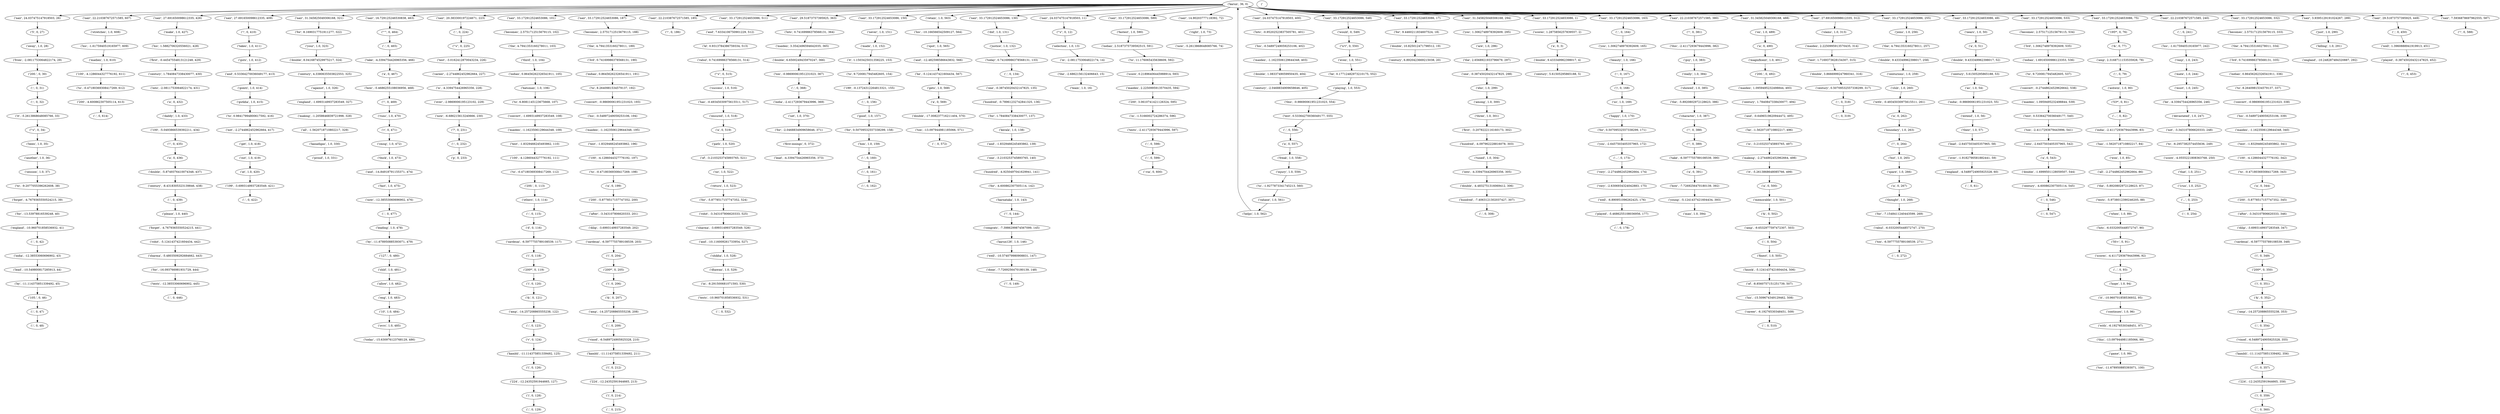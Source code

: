 strict digraph "" {
"('double', -4.4832751316069412, 306)";
"('england', -10.248287484320887, 292)";
"('a', 0, 391)";
"('hundred', -7.4063121302037427, 307)";
"('path', 1.0, 520)";
"('really', 1.0, 384)";
"('100', -5.0493866539392211, 434)";
"('to', -0.47180369308417269, 612)";
"('he', -5.1241437421604434, 567)";
"('done', -7.7269256470180139, 148)";
"('!', 0, 389)";
"('200.', 0, 113)";
"('success', 1.0, 516)";
"('dilip', -3.6993149937283549, 202)";
"('nair', 22.210387672571585, 607)";
"('the', 2.6568921933796679, 297)";
"(\"''\", 0, 464)";
"('never', 1.0, 151)";
"('his', 1.5882706320556021, 428)";
"('nair', 24.037475147918503, 26)";
"('one', -3.2103253745893765, 140)";
"('dhawan', 1.0, 529)";
"('allow', 1.0, 482)";
"('rahul', 0.74169986378568131, 514)";
"('to', -9.2077055396262608, 38)";
"('nair', 27.691650098612335, 409)";
"('the', 4.7941353160278011, 334)";
"('nair', 31.345825049306168, 321)";
"('127.', 0, 480)";
"('double', -5.8749376410074348, 437)";
"('the', -5.8920802972128623, 386)";
"('he', -1.5620718710802217, 496)";
"('&', 0, 502)";
"('man', 1.0, 394)";
"('double', 8.0416874529975217, 324)";
"('well', -6.890951096262425, 176)";
"('made', 1.0, 152)";
"('session', 1.0, 37)";
"('over', -1.9182790581882441, 59)";
"('away', 1.0, 28)";
"('when', 1.0, 89)";
"('5', 0, 27)";
"('for', -13.53978816539248, 40)";
"('to', -0.47180369308417269, 198)";
"('no', 1.0, 522)";
"('out', 1.0, 419)";
"('double', -17.008237716211404, 570)";
"(';', 0, 47)";
"('a', 0, 3)";
"(',', 0, 156)";
"('the', -5.8920802972128623, 87)";
"('at', 1.0, 420)";
"('100', -4.1286044327776192, 111)";
"('rahul', -6.0332005448572747, 270)";
"('for', 0.50709532557338299, 158)";
"('well', 1.3960888941919913, 451)";
"('spot', 1.0, 565)";
"('to', 11.176065435638609, 592)";
"('kambli', -11.114375851339492, 125)";
"('you', -2.6457503405357965, 172)";
"('it', -10.960701858536932, 95)";
"('against', 1.0, 326)";
"('a', 0, 262)";
"('(', 0, 212)";
"(')', 0, 120)";
"('playing', 1.0, 553)";
"('v', 0, 124)";
"('with', -6.19276530348451, 97)";
"('200*', 0, 350)";
"('vinod', -6.5489724905925328, 210)";
"('century', 0.50709532557338299, 317)";
"('.', 0, 272)";
"('one', -0.38745020432147825, 135)";
"('the', 4.7941353160278011, 189)";
"('100', -4.1286044327776192, 342)";
"('bow', -5.4686255108036956, 468)";
"('in', -1.5166002724286374, 596)";
"('very', -2.6306934324042883, 175)";
"('nair', 27.691650098612335, 426)";
"('!', 0, 149)";
"('england', -4.5489724905925328, 60)";
"('century', -4.600862307505114, 545)";
"('score', -4.0555221808363768, 250)";
"('nair', 20.383300197224671, 223)";
"('helps', 1.0, 562)";
"('on', 1.0, 489)";
"('and', -1.8329466245493862, 139)";
"('nair', 16.729125246530838, 463)";
"('from', -2.0811753064822174, 29)";
"('ensured', 1.0, 518)";
"('maiden', -1.1623506129644348, 403)";
"('third', 1.0, 104)";
"('test', -1.8329466245493862, 341)";
"('as', 1.0, 54)";
"('test', 1.7169373628154307, 315)";
"('batsman', 1.0, 106)";
"('.', 0, 510)";
"('test', 0.53364270036049177, 555)";
"('a', 0, 500)";
"('vinod', -6.5489724905925328, 355)";
"('!', 0, 381)";
"('maiden', 2.2250995913570435, 594)";
"('!', 0, 435)";
"('nair', 33.172912524653086, 101)";
"('a', 0, 344)";
"('karun', 36, 0)";
"('right', 1.0, 73)";
"('forget', -4.7679365550524215, 441)";
"('gomti', 1.0, 414)";
"('you', 1.3062748978392609, 295)";
"('hundred', -0.78961232742841325, 136)";
"('r', 0, 471)";
"('nair', 22.210387672571585, 185)";
"('tests', -12.38553060696902, 445)";
"('his', -15.509674349129462, 508)";
"('today', -15.630976123768129, 486)";
"('spare', 1.0, 266)";
"('over', -2.9869006195123102, 229)";
"('a', 0, 199)";
"('becomes', 2.5751712515679115, 534)";
"('your', 1.0, 323)";
"('nair', 33.172912524653086, 187)";
"('...', 0, 253)";
"('ovrs', 1.0, 485)";
"(';', 0, 547)";
"('3rd', 0.74169986378568131, 335)";
"('ranji', 1.0, 243)";
"('mate', 1.0, 244)";
"('him', 1.0, 159)";
"('too', -11.678950885393071, 100)";
"('to', 6.8081145123675668, 107)";
"('hope', 1.0, 94)";
"('";
"('nair', 29.51873757395925, 363)";
"('and', 0.53364270036049177, 413)";
"('lead', -10.549800817285913, 44)";
"('set', 1.0, 370)";
"('kl', 0.9313784386759334, 513)";
"('!', 0, 388)";
"(';', 0, 254)";
"('ton', -2.4117293679443996, 541)";
"('224', -12.24352591944665, 358)";
"('sardesai', -6.5977755789108539, 203)";
"('becomes', 2.5751712515679115, 102)";
"('for', -4.600862307505114, 142)";
"('return', 1.0, 523)";
"(';', 0, 504)";
"(';', 0, 48)";
"('dilip', -3.6993149937283549, 347)";
"('eho', 1.0, 299)";
"('century', 1.7840847338430077, 494)";
"('is', -4.3394754426965356, 228)";
"('this', -13.097944981185066, 98)";
"('nair', 33.172912524653086, 150)";
"('rahane', 1.0, 561)";
"('continues', 1.0, 96)";
"('maiden', -1.1623506129644348, 109)";
"(';', 0, 79)";
"('indian', 0.86456262326541911, 105)";
"(';', 0, 129)";
"('&', 0, 352)";
"('?', 0, 231)";
"('amp', -14.257208865555238, 122)";
"('.', 0, 465)";
"('to', -0.47180369308417269, 343)";
"('and', -12.482598586643832, 566)";
"('well', -10.574079980908831, 147)";
"('bow', -7.7269256470180139, 392)";
"(')', 0, 168)";
"('.', 0, 308)";
"('in', -8.291500681071593, 530)";
"('sharma', -3.6993149937283549, 526)";
"('!', 0, 469)";
"('(', 0, 204)";
"('too', -6.5977755789108539, 271)";
"('been', 1.0, 35)";
"('runs', 1.0, 470)";
"('thought', 1.0, 268)";
"('200*', 0, 205)";
"('played', -5.4686255108036956, 177)";
"('rohit', -3.343107806620333, 525)";
"('maiden', 1.0959495232498844, 539)";
"('199', -3.6993149937283549, 421)";
"('it', -5.2613868648085766, 33)";
"('.', 0, 532)";
"('century', 5.61505295865188, 5)";
"('!', 0, 264)";
"('into', -2.6457503405357965, 542)";
"('retain', 1.0, 563)";
"('not', -2.2744862452962664, 417)";
"('of', -3.2103253745893765, 521)";
"('making', -2.2744862452962664, 498)";
"('karun126', 1.0, 146)";
"('first', -0.44547554813121248, 429)";
"('another', 1.0, 36)";
"('the', 4.7941353160278011, 103)";
"('into', -4.3394754426965356, 305)";
"('into', -2.0811753064822174, 431)";
"('shld', 1.0, 481)";
"(',', 0, 450)";
"('.', 0, 61)";
"('be', 0.17712482973210175, 552)";
"('nair', 33.172912524653086, 511)";
"('for', 1.7840847338430077, 137)";
"('daddy', 1.0, 433)";
"(';', 0, 32)";
"('nair', 24.037475147918503, 11)";
"('.', 0, 614)";
"('score', 0.21896406445988914, 593)";
"('1run', 1.0, 252)";
"('and', -0.6496519620944472, 495)";
"('rohit', -5.1241437421604434, 442)";
"(',', 0, 368)";
"('50+', 0, 91)";
"('nair', 33.172912524653086, 589)";
"('are', 1.0, 296)";
"('be', -4.3394754426965356, 246)";
"('just', 1.0, 290)";
"('not', -3.343107806620333, 248)";
"('now', -5.2613868648085766, 74)";
"('!', 0, 144)";
"('nair', 14.90203777118392, 72)";
"('nair', 33.172912524653086, 130)";
"('3rd', 0.74169986378568131, 190)";
"('lead', -2.6457503405357965, 58)";
"('freak', 1.0, 558)";
"(';', 0, 123)";
"('killing', 1.0, 291)";
"('10', 1.0, 484)";
"('sharma', -5.4803509292684662, 443)";
"('!', 0, 453)";
"('200', -4.600862307505114, 613)";
"('nair', 24.037475147918503, 400)";
"('.', 0, 439)";
"('nair', 31.345825049306168, 294)";
"('maiden', 2.2250995913570435, 314)";
"('double', 10.825012471798512, 19)";
"('nair', 33.172912524653086, 17)";
"('224', -12.24352591944665, 127)";
"('by', -11.114375851339492, 45)";
"('hits', -6.0332005448572747, 90)";
"('all', -2.2744862452962664, 86)";
"('ashwin', 1.0, 80)";
"('indian', 0.86456262326541911, 191)";
"('first-innings', 0, 372)";
"('&', 0, 207)";
"(';', 0, 318)";
"('nair', 33.172912524653086, 163)";
"('slams', 1.0, 313)";
"('195*', 0, 76)";
"('century', -8.4318305323139846, 438)";
"('convert', -1.6993149937283549, 108)";
"('young', -5.1241437421604434, 393)";
"('nair', 33.172912524653086, 1)";
"('&', 0, 121)";
"('ton', -0.98690061951231023, 367)";
"(';', 0, 598)";
"('!', 0, 588)";
"('get', 1.0, 418)";
"('after', -3.343107806620333, 346)";
"('test', 0.53364270036049177, 540)";
"('of', -8.8560757151251739, 507)";
"('sardesai', -6.5977755789108539, 117)";
"('105.', 0, 46)";
"('his', -1.6175940519165977, 242)";
"('double', 9.433349962398017, 258)";
"('that', 1.0, 251)";
"('a', 0, 490)";
"('england', -10.960701858536932, 41)";
"('224', -12.24352591944665, 213)";
"('indian', 1.6916500986123353, 536)";
"('england', -1.6993149937283549, 327)";
"('even', 1.0, 551)";
"('tests', -2.4117293679443996, 597)";
"('by', -11.678950885393071, 479)";
"('all', -1.5620718710802217, 329)";
"('india', -12.38553060696902, 43)";
"('guy', 1.0, 383)";
"(';', 0, 161)";
"('nair', 22.210387672571585, 380)";
"('forget', -4.7679365550524215, 39)";
"('200', -5.8778517157747352, 345)";
"('.', 0, 42)";
"('his', -1.6175940519165977, 609)";
"('amp', -14.257208865555238, 208)";
"('199', -0.13724312264813321, 155)";
"('you', 1.3062748978392609, 165)";
"('eng', 1.0, 483)";
"('team', 1.0, 16)";
"('to', -6.2957382574455636, 249)";
"('but', 1.0, 265)";
"('scores', -4.4117293679443996, 92)";
"('scores', 1.2875856257839557, 2)";
"('...', 0, 82)";
"('memorable', 1.0, 501)";
"(')', 0, 359)";
"('convert', -0.98690061951231023, 338)";
"('century', 6.8920423669215038, 20)";
"('proud', 1.0, 331)";
"('100', -4.1286044327776192, 611)";
"('.', 0, 215)";
"('hundred', -4.097962228816078, 303)";
"('for', -5.8778517157747352, 524)";
"('has', -0.49345030975615511, 517)";
"('test', -1.8329466245493862, 110)";
"(';', 0, 599)";
"('.', 0, 422)";
"('and', 7.6334106750901229, 512)";
"('selection', 1.0, 13)";
"('to', 0.98417994800617592, 416)";
"(')', 0, 206)";
"('a', 0, 432)";
"('thick', 1.0, 473)";
"('nair', 31.345825049306168, 488)";
"(')', 0, 128)";
"('today', 0.74169986378568131, 133)";
"('double', 9.433349962398017, 52)";
"('has', -1.5620718710802217, 84)";
"('beauty', 1.0, 166)";
"('extend', 1.0, 56)";
"('(', 0, 118)";
"('(', 0, 349)";
"('in', -2.0811753064822174, 14)";
"('a', 0, 519)";
"('!', 0, 410)";
"('it', -5.2613868648085766, 499)";
"('congrats', -7.3986299874567099, 145)";
"('did', 1.0, 131)";
"('a', 0, 436)";
"('to', 9.7200817945482605, 537)";
"('kerala', 1.0, 138)";
"('three', 1.0, 301)";
"('shikha', 1.0, 528)";
"('a', 0, 467)";
"('tests', -10.960701858536932, 531)";
"('test', -3.0162412870043234, 226)";
"('to', -0.47180369308417269, 112)";
"(';', 0, 209)";
"('becomes', 2.5751712515679115, 188)";
"('please', 1.0, 440)";
"('nair', 33.172912524653086, 255)";
"('indian', 0.86456262326541911, 336)";
"('stretches', 1.0, 608)";
"('!', 0, 186)";
"('100', -4.1286044327776192, 197)";
"('make', 1.0, 427)";
"('nair', 27.691650098612335, 312)";
"('tuned', 1.0, 304)";
"(\"'s\", 0, 225)";
"('nair', 33.172912524653086, 533)";
"('kambli', -11.114375851339492, 356)";
"('nears', 1.0, 50)";
"('convert', -0.27448624529626642, 538)";
"(\"'s\", 0, 12)";
"('test', -1.8329466245493862, 196)";
"('to', 8.2640981534579137, 337)";
"('a', 0, 543)";
"('now', -6.686215613240666, 230)";
"('ton', -13.097944981185066, 571)";
"('his', -0.54897249059253106, 402)";
"('take', -6.5977755789108539, 390)";
"('nair', 33.172912524653086, 49)";
"(',', 0, 134)";
"('game', 1.0, 99)";
"('his', -10.166566542509127, 564)";
"('hits', -0.95202523837505781, 401)";
"('devastated', 1.0, 247)";
"('century', 5.61505295865188, 53)";
"(')', 0, 351)";
"('indian', 2.5187375739592515, 591)";
"('nair', 33.172912524653086, 75)";
"('career', -6.19276530348451, 509)";
"('justice', 1.0, 132)";
"('karnataka', 1.0, 143)";
"('200.', 0, 492)";
"('this', -2.4117293679443996, 382)";
"('played', -0.38745020432147825, 452)";
"('double', 9.433349962398017, 4)";
"('fast', 1.0, 475)";
"('boundary', 1.0, 263)";
"('with', -0.49345030975615511, 261)";
"('gets', 1.0, 568)";
"(';', 0, 319)";
"('";
"(',', 0, 477)";
"('.', 0, 360)";
"('maiden', -1.1623506129644348, 340)";
"('would', 0, 549)";
"('.', 0, 446)";
"('double', 6.6500249435970247, 366)";
"('magnificent', 1.0, 491)";
"('maiden', -1.1623506129644348, 195)";
"('double', 1.0833749059950435, 404)";
"('the', -2.6862156132406643, 15)";
"('centurions', 1.0, 259)";
"(';', 0, 31)";
"(')', 0, 214)";
"('sardesai', -6.5977755789108539, 348)";
"('for', 0.50709532557338299, 171)";
"('hits', 0.74169986378568131, 364)";
"('to', 9.7200817945482605, 154)";
"('among', 1.0, 300)";
"('take', -4.3394754426965356, 466)";
"('gutkha', 1.0, 415)";
"('amp', -14.257208865555238, 353)";
"('a', 0, 267)";
"('it', 1.1503425031358225, 153)";
"('to', -1.9277873341745213, 560)";
"(';', 0, 162)";
"('happy', 1.0, 170)";
"('lead', -4.3394754426965356, 373)";
"('convert', -0.98690061951231023, 193)";
"('becomes', 2.5751712515679115, 333)";
"('kanadigas', 1.0, 330)";
"('200', -5.8778517157747352, 200)";
"(',', 0, 241)";
"('century', -2.0468834909658646, 405)";
"('knock', -5.1241437421604434, 506)";
"('&', 0, 77)";
"('india', -2.4117293679443996, 83)";
"('d', 0, 116)";
"('double', -1.6999501128059507, 544)";
"('guts', 1.0, 412)";
"('must', 1.0, 245)";
"('amp', -9.6532977597472307, 503)";
"('..', 0, 93)";
"('india', -2.4117293679443996, 369)";
"('finest', 1.0, 505)";
"('a', 0, 557)";
"('-via', 0, 600)";
"('double', 3.8666999247960341, 316)";
"('p', 0, 233)";
"('(', 0, 126)";
"(\"'s\", 0, 34)";
"('won', 1.0, 85)";
"('joins', 1.0, 256)";
"('200', 3.0610741421126324, 595)";
"('character', 1.0, 387)";
"('this', -0.98690061951231023, 554)";
"('century', 4.3380635503822553, 325)";
"('nair', 33.172912524653086, 548)";
"('career', -2.2744862452962664, 227)";
"('maiden', 1.0959495232498844, 493)";
"('good', 1.0, 157)";
"(\"'s\", 0, 515)";
"('tests', -5.9738012390246205, 88)";
"(',', 0, 556)";
"('the', 4.7941353160278011, 257)";
"('madien', 1.0, 610)";
"('.', 0, 160)";
"('now', -12.38553060696902, 476)";
"('.', 0, 572)";
"('for', 8.1690317751911277, 322)";
"('amp', 2.3168711153535928, 78)";
"('(', 0, 357)";
"('their', 1.0, 57)";
"('cmng', 1.0, 472)";
"('very', -2.2744862452962664, 174)";
"('";
"('one', -0.38745020432147825, 298)";
"(',', 0, 164)";
"('and', -14.84918791155371, 474)";
"('his', -0.54897249059253106, 194)";
"('200*', 0, 119)";
"('others', 1.0, 114)";
"(\"n't\", 0, 550)";
"('for', -7.1548411240443599, 269)";
"('...', 0, 173)";
"('a', 0, 569)";
"('53*', 0, 81)";
"('for', 9.4460211834607524, 18)";
"('nair', 22.210387672571585, 240)";
"('india', -0.98690061951231023, 55)";
"('injury', 1.0, 559)";
"('after', -3.343107806620333, 201)";
"('making', -1.2058646839721998, 328)";
"(';', 0, 354)";
"('to', 8.2640981534579137, 192)";
"('showed', 1.0, 385)";
"('nair', 33.172912524653086, 332)";
"('is', -3.2103253745893765, 497)";
"('.', 0, 224)";
"('century', 1.7840847338430077, 430)";
"('nair', 3.9395129191024267, 289)";
"('for', -16.093766981931729, 444)";
"('nair', 29.51873757395925, 449)";
"('200.', 0, 30)";
"('kambli', -11.114375851339492, 211)";
"('3rd', 1.3062748978392609, 535)";
"('for', -2.0468834909658646, 371)";
"('.', 0, 178)";
"('first', -3.2078222116160173, 302)";
"('nair', 7.5936878697962555, 587)";
"('leading', 1.0, 478)";
"('so', 1.0, 169)";
"('hundred', -4.9250497041629941, 141)";
"('club', 1.0, 260)";
"('maiden', 3.3542496594642035, 365)";
"('and', -10.116009261733954, 527)";
"('fastest', 1.0, 590)";
"('a', 0, 51)";
"('his', -0.54897249059253106, 339)";
"('takes', 1.0, 411)";
"('.', 0, 546)";
"('double', -4.4832751316069412, 306)" -> "('hundred', -7.4063121302037427, 307)";
"('a', 0, 391)" -> "('bow', -7.7269256470180139, 392)";
"('hundred', -7.4063121302037427, 307)" -> "('.', 0, 308)";
"('path', 1.0, 520)" -> "('of', -3.2103253745893765, 521)";
"('really', 1.0, 384)" -> "('showed', 1.0, 385)";
"('100', -5.0493866539392211, 434)" -> "('!', 0, 435)";
"('to', -0.47180369308417269, 612)" -> "('200', -4.600862307505114, 613)";
"('he', -5.1241437421604434, 567)" -> "('gets', 1.0, 568)";
"('done', -7.7269256470180139, 148)" -> "('!', 0, 149)";
"('!', 0, 389)" -> "('take', -6.5977755789108539, 390)";
"('200.', 0, 113)" -> "('others', 1.0, 114)";
"('success', 1.0, 516)" -> "('has', -0.49345030975615511, 517)";
"('dilip', -3.6993149937283549, 202)" -> "('sardesai', -6.5977755789108539, 203)";
"('nair', 22.210387672571585, 607)" -> "('stretches', 1.0, 608)";
"('the', 2.6568921933796679, 297)" -> "('one', -0.38745020432147825, 298)";
"(\"''\", 0, 464)" -> "('.', 0, 465)";
"('never', 1.0, 151)" -> "('made', 1.0, 152)";
"('his', 1.5882706320556021, 428)" -> "('first', -0.44547554813121248, 429)";
"('nair', 24.037475147918503, 26)" -> "('5', 0, 27)";
"('one', -3.2103253745893765, 140)" -> "('hundred', -4.9250497041629941, 141)";
"('dhawan', 1.0, 529)" -> "('in', -8.291500681071593, 530)";
"('allow', 1.0, 482)" -> "('eng', 1.0, 483)";
"('rahul', 0.74169986378568131, 514)" -> "(\"'s\", 0, 515)";
"('to', -9.2077055396262608, 38)" -> "('forget', -4.7679365550524215, 39)";
"('nair', 27.691650098612335, 409)" -> "('!', 0, 410)";
"('the', 4.7941353160278011, 334)" -> "('3rd', 0.74169986378568131, 335)";
"('nair', 31.345825049306168, 321)" -> "('for', 8.1690317751911277, 322)";
"('127.', 0, 480)" -> "('shld', 1.0, 481)";
"('double', -5.8749376410074348, 437)" -> "('century', -8.4318305323139846, 438)";
"('the', -5.8920802972128623, 386)" -> "('character', 1.0, 387)";
"('he', -1.5620718710802217, 496)" -> "('is', -3.2103253745893765, 497)";
"('&', 0, 502)" -> "('amp', -9.6532977597472307, 503)";
"('double', 8.0416874529975217, 324)" -> "('century', 4.3380635503822553, 325)";
"('well', -6.890951096262425, 176)" -> "('played', -5.4686255108036956, 177)";
"('made', 1.0, 152)" -> "('it', 1.1503425031358225, 153)";
"('session', 1.0, 37)" -> "('to', -9.2077055396262608, 38)";
"('over', -1.9182790581882441, 59)" -> "('england', -4.5489724905925328, 60)";
"('away', 1.0, 28)" -> "('from', -2.0811753064822174, 29)";
"('when', 1.0, 89)" -> "('hits', -6.0332005448572747, 90)";
"('5', 0, 27)" -> "('away', 1.0, 28)";
"('for', -13.53978816539248, 40)" -> "('england', -10.960701858536932, 41)";
"('to', -0.47180369308417269, 198)" -> "('a', 0, 199)";
"('no', 1.0, 522)" -> "('return', 1.0, 523)";
"('out', 1.0, 419)" -> "('at', 1.0, 420)";
"('double', -17.008237716211404, 570)" -> "('ton', -13.097944981185066, 571)";
"(';', 0, 47)" -> "(';', 0, 48)";
"('a', 0, 3)" -> "('double', 9.433349962398017, 4)";
"(',', 0, 156)" -> "('good', 1.0, 157)";
"('the', -5.8920802972128623, 87)" -> "('tests', -5.9738012390246205, 88)";
"('at', 1.0, 420)" -> "('199', -3.6993149937283549, 421)";
"('100', -4.1286044327776192, 111)" -> "('to', -0.47180369308417269, 112)";
"('rahul', -6.0332005448572747, 270)" -> "('too', -6.5977755789108539, 271)";
"('for', 0.50709532557338299, 158)" -> "('him', 1.0, 159)";
"('well', 1.3960888941919913, 451)" -> "('played', -0.38745020432147825, 452)";
"('spot', 1.0, 565)" -> "('and', -12.482598586643832, 566)";
"('to', 11.176065435638609, 592)" -> "('score', 0.21896406445988914, 593)";
"('kambli', -11.114375851339492, 125)" -> "('(', 0, 126)";
"('you', -2.6457503405357965, 172)" -> "('...', 0, 173)";
"('it', -10.960701858536932, 95)" -> "('continues', 1.0, 96)";
"('against', 1.0, 326)" -> "('england', -1.6993149937283549, 327)";
"('a', 0, 262)" -> "('boundary', 1.0, 263)";
"('(', 0, 212)" -> "('224', -12.24352591944665, 213)";
"(')', 0, 120)" -> "('&', 0, 121)";
"('playing', 1.0, 553)" -> "('this', -0.98690061951231023, 554)";
"('v', 0, 124)" -> "('kambli', -11.114375851339492, 125)";
"('with', -6.19276530348451, 97)" -> "('this', -13.097944981185066, 98)";
"('200*', 0, 350)" -> "(')', 0, 351)";
"('vinod', -6.5489724905925328, 210)" -> "('kambli', -11.114375851339492, 211)";
"('century', 0.50709532557338299, 317)" -> "(';', 0, 318)";
"('one', -0.38745020432147825, 135)" -> "('hundred', -0.78961232742841325, 136)";
"('the', 4.7941353160278011, 189)" -> "('3rd', 0.74169986378568131, 190)";
"('100', -4.1286044327776192, 342)" -> "('to', -0.47180369308417269, 343)";
"('bow', -5.4686255108036956, 468)" -> "('!', 0, 469)";
"('in', -1.5166002724286374, 596)" -> "('tests', -2.4117293679443996, 597)";
"('very', -2.6306934324042883, 175)" -> "('well', -6.890951096262425, 176)";
"('nair', 27.691650098612335, 426)" -> "('make', 1.0, 427)";
"('england', -4.5489724905925328, 60)" -> "('.', 0, 61)";
"('century', -4.600862307505114, 545)" -> "('.', 0, 546)";
"('score', -4.0555221808363768, 250)" -> "('that', 1.0, 251)";
"('nair', 20.383300197224671, 223)" -> "('.', 0, 224)";
"('helps', 1.0, 562)" -> "('karun', 36, 0)";
"('on', 1.0, 489)" -> "('a', 0, 490)";
"('and', -1.8329466245493862, 139)" -> "('one', -3.2103253745893765, 140)";
"('nair', 16.729125246530838, 463)" -> "(\"''\", 0, 464)";
"('from', -2.0811753064822174, 29)" -> "('200.', 0, 30)";
"('ensured', 1.0, 518)" -> "('a', 0, 519)";
"('maiden', -1.1623506129644348, 403)" -> "('double', 1.0833749059950435, 404)";
"('third', 1.0, 104)" -> "('indian', 0.86456262326541911, 105)";
"('test', -1.8329466245493862, 341)" -> "('100', -4.1286044327776192, 342)";
"('as', 1.0, 54)" -> "('india', -0.98690061951231023, 55)";
"('test', 1.7169373628154307, 315)" -> "('double', 3.8666999247960341, 316)";
"('batsman', 1.0, 106)" -> "('to', 6.8081145123675668, 107)";
"('test', 0.53364270036049177, 555)" -> "(',', 0, 556)";
"('a', 0, 500)" -> "('memorable', 1.0, 501)";
"('vinod', -6.5489724905925328, 355)" -> "('kambli', -11.114375851339492, 356)";
"('!', 0, 381)" -> "('this', -2.4117293679443996, 382)";
"('maiden', 2.2250995913570435, 594)" -> "('200', 3.0610741421126324, 595)";
"('!', 0, 435)" -> "('a', 0, 436)";
"('nair', 33.172912524653086, 101)" -> "('becomes', 2.5751712515679115, 102)";
"('a', 0, 344)" -> "('200', -5.8778517157747352, 345)";
"('karun', 36, 0)" -> "('nair', 33.172912524653086, 589)";
"('karun', 36, 0)" -> "('nair', 33.172912524653086, 150)";
"('karun', 36, 0)" -> "('nair', 27.691650098612335, 409)";
"('karun', 36, 0)" -> "('nair', 33.172912524653086, 49)";
"('karun', 36, 0)" -> "('nair', 31.345825049306168, 321)";
"('karun', 36, 0)" -> "('nair', 3.9395129191024267, 289)";
"('karun', 36, 0)" -> "('nair', 22.210387672571585, 380)";
"('karun', 36, 0)" -> "('nair', 14.90203777118392, 72)";
"('karun', 36, 0)" -> "('nair', 33.172912524653086, 130)";
"('karun', 36, 0)" -> "('nair', 33.172912524653086, 75)";
"('karun', 36, 0)" -> "('nair', 33.172912524653086, 511)";
"('karun', 36, 0)" -> "('nair', 29.51873757395925, 363)";
"('karun', 36, 0)" -> "('nair', 33.172912524653086, 1)";
"('karun', 36, 0)" -> "('nair', 33.172912524653086, 332)";
"('karun', 36, 0)" -> "('nair', 33.172912524653086, 548)";
"('karun', 36, 0)" -> "('nair', 33.172912524653086, 101)";
"('karun', 36, 0)" -> "('retain', 1.0, 563)";
"('karun', 36, 0)" -> "('nair', 24.037475147918503, 400)";
"('karun', 36, 0)" -> "('nair', 7.5936878697962555, 587)";
"('karun', 36, 0)" -> "('nair', 31.345825049306168, 294)";
"('karun', 36, 0)" -> "('nair', 22.210387672571585, 607)";
"('karun', 36, 0)" -> "('nair', 33.172912524653086, 255)";
"('karun', 36, 0)" -> "('nair', 33.172912524653086, 17)";
"('karun', 36, 0)" -> "('nair', 33.172912524653086, 163)";
"('karun', 36, 0)" -> "('nair', 24.037475147918503, 11)";
"('karun', 36, 0)" -> "('nair', 27.691650098612335, 312)";
"('karun', 36, 0)" -> "('nair', 22.210387672571585, 185)";
"('karun', 36, 0)" -> "('nair', 22.210387672571585, 240)";
"('karun', 36, 0)" -> "('nair', 20.383300197224671, 223)";
"('karun', 36, 0)" -> "('nair', 24.037475147918503, 26)";
"('karun', 36, 0)" -> "('nair', 33.172912524653086, 533)";
"('karun', 36, 0)" -> "('nair', 31.345825049306168, 488)";
"('karun', 36, 0)" -> "('nair', 29.51873757395925, 449)";
"('karun', 36, 0)" -> "('nair', 16.729125246530838, 463)";
"('karun', 36, 0)" -> "('nair', 27.691650098612335, 426)";
"('karun', 36, 0)" -> "('nair', 33.172912524653086, 187)";
"('right', 1.0, 73)" -> "('now', -5.2613868648085766, 74)";
"('forget', -4.7679365550524215, 441)" -> "('rohit', -5.1241437421604434, 442)";
"('gomti', 1.0, 414)" -> "('gutkha', 1.0, 415)";
"('you', 1.3062748978392609, 295)" -> "('are', 1.0, 296)";
"('hundred', -0.78961232742841325, 136)" -> "('for', 1.7840847338430077, 137)";
"('r', 0, 471)" -> "('cmng', 1.0, 472)";
"('nair', 22.210387672571585, 185)" -> "('!', 0, 186)";
"('tests', -12.38553060696902, 445)" -> "('.', 0, 446)";
"('his', -15.509674349129462, 508)" -> "('career', -6.19276530348451, 509)";
"('spare', 1.0, 266)" -> "('a', 0, 267)";
"('over', -2.9869006195123102, 229)" -> "('now', -6.686215613240666, 230)";
"('a', 0, 199)" -> "('200', -5.8778517157747352, 200)";
"('becomes', 2.5751712515679115, 534)" -> "('3rd', 1.3062748978392609, 535)";
"('your', 1.0, 323)" -> "('double', 8.0416874529975217, 324)";
"('nair', 33.172912524653086, 187)" -> "('becomes', 2.5751712515679115, 188)";
"('...', 0, 253)" -> "(';', 0, 254)";
"('ovrs', 1.0, 485)" -> "('today', -15.630976123768129, 486)";
"('3rd', 0.74169986378568131, 335)" -> "('indian', 0.86456262326541911, 336)";
"('ranji', 1.0, 243)" -> "('mate', 1.0, 244)";
"('mate', 1.0, 244)" -> "('must', 1.0, 245)";
"('him', 1.0, 159)" -> "('.', 0, 160)";
"('to', 6.8081145123675668, 107)" -> "('convert', -1.6993149937283549, 108)";
"('hope', 1.0, 94)" -> "('it', -10.960701858536932, 95)";
"(':', 0, 115)" -> "('d', 0, 116)";
"('nair', 29.51873757395925, 363)" -> "('hits', 0.74169986378568131, 364)";
"('and', 0.53364270036049177, 413)" -> "('gomti', 1.0, 414)";
"('lead', -10.549800817285913, 44)" -> "('by', -11.114375851339492, 45)";
"('set', 1.0, 370)" -> "('for', -2.0468834909658646, 371)";
"('kl', 0.9313784386759334, 513)" -> "('rahul', 0.74169986378568131, 514)";
"('!', 0, 388)" -> "('!', 0, 389)";
"('ton', -2.4117293679443996, 541)" -> "('into', -2.6457503405357965, 542)";
"('224', -12.24352591944665, 358)" -> "(')', 0, 359)";
"('sardesai', -6.5977755789108539, 203)" -> "('(', 0, 204)";
"('becomes', 2.5751712515679115, 102)" -> "('the', 4.7941353160278011, 103)";
"('for', -4.600862307505114, 142)" -> "('karnataka', 1.0, 143)";
"('return', 1.0, 523)" -> "('for', -5.8778517157747352, 524)";
"(';', 0, 504)" -> "('finest', 1.0, 505)";
"('dilip', -3.6993149937283549, 347)" -> "('sardesai', -6.5977755789108539, 348)";
"('eho', 1.0, 299)" -> "('among', 1.0, 300)";
"('century', 1.7840847338430077, 494)" -> "('and', -0.6496519620944472, 495)";
"('is', -4.3394754426965356, 228)" -> "('over', -2.9869006195123102, 229)";
"('this', -13.097944981185066, 98)" -> "('game', 1.0, 99)";
"('nair', 33.172912524653086, 150)" -> "('never', 1.0, 151)";
"('rahane', 1.0, 561)" -> "('helps', 1.0, 562)";
"('continues', 1.0, 96)" -> "('with', -6.19276530348451, 97)";
"('maiden', -1.1623506129644348, 109)" -> "('test', -1.8329466245493862, 110)";
"(';', 0, 79)" -> "('ashwin', 1.0, 80)";
"('indian', 0.86456262326541911, 105)" -> "('batsman', 1.0, 106)";
"('&', 0, 352)" -> "('amp', -14.257208865555238, 353)";
"('?', 0, 231)" -> "(':', 0, 232)";
"('amp', -14.257208865555238, 122)" -> "(';', 0, 123)";
"('.', 0, 465)" -> "('take', -4.3394754426965356, 466)";
"('to', -0.47180369308417269, 343)" -> "('a', 0, 344)";
"('and', -12.482598586643832, 566)" -> "('he', -5.1241437421604434, 567)";
"('well', -10.574079980908831, 147)" -> "('done', -7.7269256470180139, 148)";
"('bow', -7.7269256470180139, 392)" -> "('young', -5.1241437421604434, 393)";
"(')', 0, 168)" -> "('so', 1.0, 169)";
"('in', -8.291500681071593, 530)" -> "('tests', -10.960701858536932, 531)";
"('sharma', -3.6993149937283549, 526)" -> "('and', -10.116009261733954, 527)";
"('!', 0, 469)" -> "('runs', 1.0, 470)";
"('(', 0, 204)" -> "('200*', 0, 205)";
"('too', -6.5977755789108539, 271)" -> "('.', 0, 272)";
"('been', 1.0, 35)" -> "('another', 1.0, 36)";
"('runs', 1.0, 470)" -> "('r', 0, 471)";
"('thought', 1.0, 268)" -> "('for', -7.1548411240443599, 269)";
"('200*', 0, 205)" -> "(')', 0, 206)";
"('played', -5.4686255108036956, 177)" -> "('.', 0, 178)";
"('rohit', -3.343107806620333, 525)" -> "('sharma', -3.6993149937283549, 526)";
"('maiden', 1.0959495232498844, 539)" -> "('test', 0.53364270036049177, 540)";
"('199', -3.6993149937283549, 421)" -> "('.', 0, 422)";
"('it', -5.2613868648085766, 33)" -> "(\"'s\", 0, 34)";
"('!', 0, 264)" -> "('but', 1.0, 265)";
"('into', -2.6457503405357965, 542)" -> "('a', 0, 543)";
"('retain', 1.0, 563)" -> "('his', -10.166566542509127, 564)";
"('not', -2.2744862452962664, 417)" -> "('get', 1.0, 418)";
"('of', -3.2103253745893765, 521)" -> "('no', 1.0, 522)";
"('making', -2.2744862452962664, 498)" -> "('it', -5.2613868648085766, 499)";
"('karun126', 1.0, 146)" -> "('well', -10.574079980908831, 147)";
"('first', -0.44547554813121248, 429)" -> "('century', 1.7840847338430077, 430)";
"('another', 1.0, 36)" -> "('session', 1.0, 37)";
"('the', 4.7941353160278011, 103)" -> "('third', 1.0, 104)";
"('into', -4.3394754426965356, 305)" -> "('double', -4.4832751316069412, 306)";
"('into', -2.0811753064822174, 431)" -> "('a', 0, 432)";
"('shld', 1.0, 481)" -> "('allow', 1.0, 482)";
"(',', 0, 450)" -> "('well', 1.3960888941919913, 451)";
"('be', 0.17712482973210175, 552)" -> "('playing', 1.0, 553)";
"('nair', 33.172912524653086, 511)" -> "('and', 7.6334106750901229, 512)";
"('for', 1.7840847338430077, 137)" -> "('kerala', 1.0, 138)";
"('daddy', 1.0, 433)" -> "('100', -5.0493866539392211, 434)";
"(';', 0, 32)" -> "('it', -5.2613868648085766, 33)";
"('nair', 24.037475147918503, 11)" -> "(\"'s\", 0, 12)";
"('score', 0.21896406445988914, 593)" -> "('maiden', 2.2250995913570435, 594)";
"('1run', 1.0, 252)" -> "('...', 0, 253)";
"('and', -0.6496519620944472, 495)" -> "('he', -1.5620718710802217, 496)";
"('rohit', -5.1241437421604434, 442)" -> "('sharma', -5.4803509292684662, 443)";
"(',', 0, 368)" -> "('india', -2.4117293679443996, 369)";
"('50+', 0, 91)" -> "('scores', -4.4117293679443996, 92)";
"('nair', 33.172912524653086, 589)" -> "('fastest', 1.0, 590)";
"('are', 1.0, 296)" -> "('the', 2.6568921933796679, 297)";
"('be', -4.3394754426965356, 246)" -> "('devastated', 1.0, 247)";
"('just', 1.0, 290)" -> "('killing', 1.0, 291)";
"('not', -3.343107806620333, 248)" -> "('to', -6.2957382574455636, 249)";
"('!', 0, 144)" -> "('congrats', -7.3986299874567099, 145)";
"('nair', 14.90203777118392, 72)" -> "('right', 1.0, 73)";
"('nair', 33.172912524653086, 130)" -> "('did', 1.0, 131)";
"('3rd', 0.74169986378568131, 190)" -> "('indian', 0.86456262326541911, 191)";
"('lead', -2.6457503405357965, 58)" -> "('over', -1.9182790581882441, 59)";
"('freak', 1.0, 558)" -> "('injury', 1.0, 559)";
"(';', 0, 123)" -> "('v', 0, 124)";
"('killing', 1.0, 291)" -> "('england', -10.248287484320887, 292)";
"('10', 1.0, 484)" -> "('ovrs', 1.0, 485)";
"('sharma', -5.4803509292684662, 443)" -> "('for', -16.093766981931729, 444)";
"('200', -4.600862307505114, 613)" -> "('.', 0, 614)";
"('nair', 24.037475147918503, 400)" -> "('hits', -0.95202523837505781, 401)";
"('.', 0, 439)" -> "('please', 1.0, 440)";
"('nair', 31.345825049306168, 294)" -> "('you', 1.3062748978392609, 295)";
"('maiden', 2.2250995913570435, 314)" -> "('test', 1.7169373628154307, 315)";
"('double', 10.825012471798512, 19)" -> "('century', 6.8920423669215038, 20)";
"('nair', 33.172912524653086, 17)" -> "('for', 9.4460211834607524, 18)";
"('224', -12.24352591944665, 127)" -> "(')', 0, 128)";
"('by', -11.114375851339492, 45)" -> "('105.', 0, 46)";
"('hits', -6.0332005448572747, 90)" -> "('50+', 0, 91)";
"('all', -2.2744862452962664, 86)" -> "('the', -5.8920802972128623, 87)";
"('ashwin', 1.0, 80)" -> "('53*', 0, 81)";
"('indian', 0.86456262326541911, 191)" -> "('to', 8.2640981534579137, 192)";
"('first-innings', 0, 372)" -> "('lead', -4.3394754426965356, 373)";
"('&', 0, 207)" -> "('amp', -14.257208865555238, 208)";
"(';', 0, 318)" -> "(';', 0, 319)";
"('nair', 33.172912524653086, 163)" -> "(',', 0, 164)";
"('slams', 1.0, 313)" -> "('maiden', 2.2250995913570435, 314)";
"('195*', 0, 76)" -> "('&', 0, 77)";
"('century', -8.4318305323139846, 438)" -> "('.', 0, 439)";
"('convert', -1.6993149937283549, 108)" -> "('maiden', -1.1623506129644348, 109)";
"('young', -5.1241437421604434, 393)" -> "('man', 1.0, 394)";
"('nair', 33.172912524653086, 1)" -> "('scores', 1.2875856257839557, 2)";
"('&', 0, 121)" -> "('amp', -14.257208865555238, 122)";
"('ton', -0.98690061951231023, 367)" -> "(',', 0, 368)";
"(';', 0, 598)" -> "(';', 0, 599)";
"('get', 1.0, 418)" -> "('out', 1.0, 419)";
"('after', -3.343107806620333, 346)" -> "('dilip', -3.6993149937283549, 347)";
"('test', 0.53364270036049177, 540)" -> "('ton', -2.4117293679443996, 541)";
"('of', -8.8560757151251739, 507)" -> "('his', -15.509674349129462, 508)";
"('sardesai', -6.5977755789108539, 117)" -> "('(', 0, 118)";
"('105.', 0, 46)" -> "(';', 0, 47)";
"('his', -1.6175940519165977, 242)" -> "('ranji', 1.0, 243)";
"('double', 9.433349962398017, 258)" -> "('centurions', 1.0, 259)";
"('that', 1.0, 251)" -> "('1run', 1.0, 252)";
"('a', 0, 490)" -> "('magnificent', 1.0, 491)";
"('england', -10.960701858536932, 41)" -> "('.', 0, 42)";
"('224', -12.24352591944665, 213)" -> "(')', 0, 214)";
"('indian', 1.6916500986123353, 536)" -> "('to', 9.7200817945482605, 537)";
"('england', -1.6993149937283549, 327)" -> "('making', -1.2058646839721998, 328)";
"('even', 1.0, 551)" -> "('be', 0.17712482973210175, 552)";
"('tests', -2.4117293679443996, 597)" -> "(';', 0, 598)";
"('by', -11.678950885393071, 479)" -> "('127.', 0, 480)";
"('all', -1.5620718710802217, 329)" -> "('kanadigas', 1.0, 330)";
"('india', -12.38553060696902, 43)" -> "('lead', -10.549800817285913, 44)";
"('guy', 1.0, 383)" -> "('really', 1.0, 384)";
"(';', 0, 161)" -> "(';', 0, 162)";
"('nair', 22.210387672571585, 380)" -> "('!', 0, 381)";
"('forget', -4.7679365550524215, 39)" -> "('for', -13.53978816539248, 40)";
"('200', -5.8778517157747352, 345)" -> "('after', -3.343107806620333, 346)";
"('.', 0, 42)" -> "('india', -12.38553060696902, 43)";
"('his', -1.6175940519165977, 609)" -> "('madien', 1.0, 610)";
"('amp', -14.257208865555238, 208)" -> "(';', 0, 209)";
"('199', -0.13724312264813321, 155)" -> "(',', 0, 156)";
"('you', 1.3062748978392609, 165)" -> "('beauty', 1.0, 166)";
"('eng', 1.0, 483)" -> "('10', 1.0, 484)";
"('to', -6.2957382574455636, 249)" -> "('score', -4.0555221808363768, 250)";
"('but', 1.0, 265)" -> "('spare', 1.0, 266)";
"('scores', -4.4117293679443996, 92)" -> "('..', 0, 93)";
"('scores', 1.2875856257839557, 2)" -> "('a', 0, 3)";
"('...', 0, 82)" -> "('india', -2.4117293679443996, 83)";
"('memorable', 1.0, 501)" -> "('&', 0, 502)";
"(')', 0, 359)" -> "('.', 0, 360)";
"('convert', -0.98690061951231023, 338)" -> "('his', -0.54897249059253106, 339)";
"('100', -4.1286044327776192, 611)" -> "('to', -0.47180369308417269, 612)";
"('hundred', -4.097962228816078, 303)" -> "('tuned', 1.0, 304)";
"('for', -5.8778517157747352, 524)" -> "('rohit', -3.343107806620333, 525)";
"('has', -0.49345030975615511, 517)" -> "('ensured', 1.0, 518)";
"('test', -1.8329466245493862, 110)" -> "('100', -4.1286044327776192, 111)";
"(';', 0, 599)" -> "('-via', 0, 600)";
"('and', 7.6334106750901229, 512)" -> "('kl', 0.9313784386759334, 513)";
"('selection', 1.0, 13)" -> "('in', -2.0811753064822174, 14)";
"('to', 0.98417994800617592, 416)" -> "('not', -2.2744862452962664, 417)";
"(')', 0, 206)" -> "('&', 0, 207)";
"('a', 0, 432)" -> "('daddy', 1.0, 433)";
"('thick', 1.0, 473)" -> "('and', -14.84918791155371, 474)";
"('nair', 31.345825049306168, 488)" -> "('on', 1.0, 489)";
"(')', 0, 128)" -> "(';', 0, 129)";
"('today', 0.74169986378568131, 133)" -> "(',', 0, 134)";
"('double', 9.433349962398017, 52)" -> "('century', 5.61505295865188, 53)";
"('has', -1.5620718710802217, 84)" -> "('won', 1.0, 85)";
"('beauty', 1.0, 166)" -> "(':', 0, 167)";
"('extend', 1.0, 56)" -> "('their', 1.0, 57)";
"('(', 0, 118)" -> "('200*', 0, 119)";
"('(', 0, 349)" -> "('200*', 0, 350)";
"('in', -2.0811753064822174, 14)" -> "('the', -2.6862156132406643, 15)";
"('a', 0, 519)" -> "('path', 1.0, 520)";
"('!', 0, 410)" -> "('takes', 1.0, 411)";
"('it', -5.2613868648085766, 499)" -> "('a', 0, 500)";
"('congrats', -7.3986299874567099, 145)" -> "('karun126', 1.0, 146)";
"('did', 1.0, 131)" -> "('justice', 1.0, 132)";
"('a', 0, 436)" -> "('double', -5.8749376410074348, 437)";
"('to', 9.7200817945482605, 537)" -> "('convert', -0.27448624529626642, 538)";
"('kerala', 1.0, 138)" -> "('and', -1.8329466245493862, 139)";
"('three', 1.0, 301)" -> "('first', -3.2078222116160173, 302)";
"('shikha', 1.0, 528)" -> "('dhawan', 1.0, 529)";
"('a', 0, 467)" -> "('bow', -5.4686255108036956, 468)";
"('tests', -10.960701858536932, 531)" -> "('.', 0, 532)";
"('test', -3.0162412870043234, 226)" -> "('career', -2.2744862452962664, 227)";
"('to', -0.47180369308417269, 112)" -> "('200.', 0, 113)";
"(';', 0, 209)" -> "('vinod', -6.5489724905925328, 210)";
"('becomes', 2.5751712515679115, 188)" -> "('the', 4.7941353160278011, 189)";
"('please', 1.0, 440)" -> "('forget', -4.7679365550524215, 441)";
"('nair', 33.172912524653086, 255)" -> "('joins', 1.0, 256)";
"('indian', 0.86456262326541911, 336)" -> "('to', 8.2640981534579137, 337)";
"('stretches', 1.0, 608)" -> "('his', -1.6175940519165977, 609)";
"('100', -4.1286044327776192, 197)" -> "('to', -0.47180369308417269, 198)";
"('make', 1.0, 427)" -> "('his', 1.5882706320556021, 428)";
"('nair', 27.691650098612335, 312)" -> "('slams', 1.0, 313)";
"('tuned', 1.0, 304)" -> "('into', -4.3394754426965356, 305)";
"(\"'s\", 0, 225)" -> "('test', -3.0162412870043234, 226)";
"('nair', 33.172912524653086, 533)" -> "('becomes', 2.5751712515679115, 534)";
"('kambli', -11.114375851339492, 356)" -> "('(', 0, 357)";
"('nears', 1.0, 50)" -> "('a', 0, 51)";
"('convert', -0.27448624529626642, 538)" -> "('maiden', 1.0959495232498844, 539)";
"(\"'s\", 0, 12)" -> "('selection', 1.0, 13)";
"('test', -1.8329466245493862, 196)" -> "('100', -4.1286044327776192, 197)";
"('to', 8.2640981534579137, 337)" -> "('convert', -0.98690061951231023, 338)";
"('a', 0, 543)" -> "('double', -1.6999501128059507, 544)";
"('now', -6.686215613240666, 230)" -> "('?', 0, 231)";
"('ton', -13.097944981185066, 571)" -> "('.', 0, 572)";
"('his', -0.54897249059253106, 402)" -> "('maiden', -1.1623506129644348, 403)";
"('take', -6.5977755789108539, 390)" -> "('a', 0, 391)";
"('nair', 33.172912524653086, 49)" -> "('nears', 1.0, 50)";
"(',', 0, 134)" -> "('one', -0.38745020432147825, 135)";
"('game', 1.0, 99)" -> "('too', -11.678950885393071, 100)";
"('his', -10.166566542509127, 564)" -> "('spot', 1.0, 565)";
"('hits', -0.95202523837505781, 401)" -> "('his', -0.54897249059253106, 402)";
"('devastated', 1.0, 247)" -> "('not', -3.343107806620333, 248)";
"('century', 5.61505295865188, 53)" -> "('as', 1.0, 54)";
"(')', 0, 351)" -> "('&', 0, 352)";
"('indian', 2.5187375739592515, 591)" -> "('to', 11.176065435638609, 592)";
"('nair', 33.172912524653086, 75)" -> "('195*', 0, 76)";
"('career', -6.19276530348451, 509)" -> "('.', 0, 510)";
"('justice', 1.0, 132)" -> "('today', 0.74169986378568131, 133)";
"('karnataka', 1.0, 143)" -> "('!', 0, 144)";
"('200.', 0, 492)" -> "('maiden', 1.0959495232498844, 493)";
"('this', -2.4117293679443996, 382)" -> "('guy', 1.0, 383)";
"('played', -0.38745020432147825, 452)" -> "('!', 0, 453)";
"('double', 9.433349962398017, 4)" -> "('century', 5.61505295865188, 5)";
"('fast', 1.0, 475)" -> "('now', -12.38553060696902, 476)";
"('boundary', 1.0, 263)" -> "('!', 0, 264)";
"('with', -0.49345030975615511, 261)" -> "('a', 0, 262)";
"('gets', 1.0, 568)" -> "('a', 0, 569)";
"(':', 0, 167)" -> "(')', 0, 168)";
"(',', 0, 477)" -> "('leading', 1.0, 478)";
"('maiden', -1.1623506129644348, 340)" -> "('test', -1.8329466245493862, 341)";
"('would', 0, 549)" -> "(\"n't\", 0, 550)";
"('double', 6.6500249435970247, 366)" -> "('ton', -0.98690061951231023, 367)";
"('magnificent', 1.0, 491)" -> "('200.', 0, 492)";
"('maiden', -1.1623506129644348, 195)" -> "('test', -1.8329466245493862, 196)";
"('double', 1.0833749059950435, 404)" -> "('century', -2.0468834909658646, 405)";
"('the', -2.6862156132406643, 15)" -> "('team', 1.0, 16)";
"('centurions', 1.0, 259)" -> "('club', 1.0, 260)";
"(';', 0, 31)" -> "(';', 0, 32)";
"(')', 0, 214)" -> "('.', 0, 215)";
"('sardesai', -6.5977755789108539, 348)" -> "('(', 0, 349)";
"('for', 0.50709532557338299, 171)" -> "('you', -2.6457503405357965, 172)";
"('hits', 0.74169986378568131, 364)" -> "('maiden', 3.3542496594642035, 365)";
"('to', 9.7200817945482605, 154)" -> "('199', -0.13724312264813321, 155)";
"('among', 1.0, 300)" -> "('three', 1.0, 301)";
"('take', -4.3394754426965356, 466)" -> "('a', 0, 467)";
"('gutkha', 1.0, 415)" -> "('to', 0.98417994800617592, 416)";
"('amp', -14.257208865555238, 353)" -> "(';', 0, 354)";
"('a', 0, 267)" -> "('thought', 1.0, 268)";
"('it', 1.1503425031358225, 153)" -> "('to', 9.7200817945482605, 154)";
"('to', -1.9277873341745213, 560)" -> "('rahane', 1.0, 561)";
"('happy', 1.0, 170)" -> "('for', 0.50709532557338299, 171)";
"('convert', -0.98690061951231023, 193)" -> "('his', -0.54897249059253106, 194)";
"('becomes', 2.5751712515679115, 333)" -> "('the', 4.7941353160278011, 334)";
"('kanadigas', 1.0, 330)" -> "('proud', 1.0, 331)";
"('200', -5.8778517157747352, 200)" -> "('after', -3.343107806620333, 201)";
"(',', 0, 241)" -> "('his', -1.6175940519165977, 242)";
"('knock', -5.1241437421604434, 506)" -> "('of', -8.8560757151251739, 507)";
"('&', 0, 77)" -> "('amp', 2.3168711153535928, 78)";
"('india', -2.4117293679443996, 83)" -> "('has', -1.5620718710802217, 84)";
"('d', 0, 116)" -> "('sardesai', -6.5977755789108539, 117)";
"('double', -1.6999501128059507, 544)" -> "('century', -4.600862307505114, 545)";
"('guts', 1.0, 412)" -> "('and', 0.53364270036049177, 413)";
"('must', 1.0, 245)" -> "('be', -4.3394754426965356, 246)";
"('amp', -9.6532977597472307, 503)" -> "(';', 0, 504)";
"('..', 0, 93)" -> "('hope', 1.0, 94)";
"('india', -2.4117293679443996, 369)" -> "('set', 1.0, 370)";
"('finest', 1.0, 505)" -> "('knock', -5.1241437421604434, 506)";
"('a', 0, 557)" -> "('freak', 1.0, 558)";
"('double', 3.8666999247960341, 316)" -> "('century', 0.50709532557338299, 317)";
"('(', 0, 126)" -> "('224', -12.24352591944665, 127)";
"(\"'s\", 0, 34)" -> "('been', 1.0, 35)";
"('won', 1.0, 85)" -> "('all', -2.2744862452962664, 86)";
"('joins', 1.0, 256)" -> "('the', 4.7941353160278011, 257)";
"('200', 3.0610741421126324, 595)" -> "('in', -1.5166002724286374, 596)";
"('character', 1.0, 387)" -> "('!', 0, 388)";
"('this', -0.98690061951231023, 554)" -> "('test', 0.53364270036049177, 555)";
"('century', 4.3380635503822553, 325)" -> "('against', 1.0, 326)";
"('nair', 33.172912524653086, 548)" -> "('would', 0, 549)";
"('career', -2.2744862452962664, 227)" -> "('is', -4.3394754426965356, 228)";
"('maiden', 1.0959495232498844, 493)" -> "('century', 1.7840847338430077, 494)";
"('good', 1.0, 157)" -> "('for', 0.50709532557338299, 158)";
"(\"'s\", 0, 515)" -> "('success', 1.0, 516)";
"('tests', -5.9738012390246205, 88)" -> "('when', 1.0, 89)";
"(',', 0, 556)" -> "('a', 0, 557)";
"('the', 4.7941353160278011, 257)" -> "('double', 9.433349962398017, 258)";
"('madien', 1.0, 610)" -> "('100', -4.1286044327776192, 611)";
"('.', 0, 160)" -> "(';', 0, 161)";
"('now', -12.38553060696902, 476)" -> "(',', 0, 477)";
"('for', 8.1690317751911277, 322)" -> "('your', 1.0, 323)";
"('amp', 2.3168711153535928, 78)" -> "(';', 0, 79)";
"('(', 0, 357)" -> "('224', -12.24352591944665, 358)";
"('their', 1.0, 57)" -> "('lead', -2.6457503405357965, 58)";
"('cmng', 1.0, 472)" -> "('thick', 1.0, 473)";
"('very', -2.2744862452962664, 174)" -> "('very', -2.6306934324042883, 175)";
"(':', 0, 232)" -> "('p', 0, 233)";
"('one', -0.38745020432147825, 298)" -> "('eho', 1.0, 299)";
"(',', 0, 164)" -> "('you', 1.3062748978392609, 165)";
"('and', -14.84918791155371, 474)" -> "('fast', 1.0, 475)";
"('his', -0.54897249059253106, 194)" -> "('maiden', -1.1623506129644348, 195)";
"('200*', 0, 119)" -> "(')', 0, 120)";
"('others', 1.0, 114)" -> "(':', 0, 115)";
"(\"n't\", 0, 550)" -> "('even', 1.0, 551)";
"('for', -7.1548411240443599, 269)" -> "('rahul', -6.0332005448572747, 270)";
"('...', 0, 173)" -> "('very', -2.2744862452962664, 174)";
"('a', 0, 569)" -> "('double', -17.008237716211404, 570)";
"('53*', 0, 81)" -> "('...', 0, 82)";
"('for', 9.4460211834607524, 18)" -> "('double', 10.825012471798512, 19)";
"('nair', 22.210387672571585, 240)" -> "(',', 0, 241)";
"('india', -0.98690061951231023, 55)" -> "('extend', 1.0, 56)";
"('injury', 1.0, 559)" -> "('to', -1.9277873341745213, 560)";
"('after', -3.343107806620333, 201)" -> "('dilip', -3.6993149937283549, 202)";
"('making', -1.2058646839721998, 328)" -> "('all', -1.5620718710802217, 329)";
"(';', 0, 354)" -> "('vinod', -6.5489724905925328, 355)";
"('to', 8.2640981534579137, 192)" -> "('convert', -0.98690061951231023, 193)";
"('showed', 1.0, 385)" -> "('the', -5.8920802972128623, 386)";
"('nair', 33.172912524653086, 332)" -> "('becomes', 2.5751712515679115, 333)";
"('is', -3.2103253745893765, 497)" -> "('making', -2.2744862452962664, 498)";
"('.', 0, 224)" -> "(\"'s\", 0, 225)";
"('century', 1.7840847338430077, 430)" -> "('into', -2.0811753064822174, 431)";
"('nair', 3.9395129191024267, 289)" -> "('just', 1.0, 290)";
"('for', -16.093766981931729, 444)" -> "('tests', -12.38553060696902, 445)";
"('nair', 29.51873757395925, 449)" -> "(',', 0, 450)";
"('200.', 0, 30)" -> "(';', 0, 31)";
"('kambli', -11.114375851339492, 211)" -> "('(', 0, 212)";
"('3rd', 1.3062748978392609, 535)" -> "('indian', 1.6916500986123353, 536)";
"('for', -2.0468834909658646, 371)" -> "('first-innings', 0, 372)";
"('first', -3.2078222116160173, 302)" -> "('hundred', -4.097962228816078, 303)";
"('nair', 7.5936878697962555, 587)" -> "('!', 0, 588)";
"('leading', 1.0, 478)" -> "('by', -11.678950885393071, 479)";
"('so', 1.0, 169)" -> "('happy', 1.0, 170)";
"('hundred', -4.9250497041629941, 141)" -> "('for', -4.600862307505114, 142)";
"('club', 1.0, 260)" -> "('with', -0.49345030975615511, 261)";
"('maiden', 3.3542496594642035, 365)" -> "('double', 6.6500249435970247, 366)";
"('and', -10.116009261733954, 527)" -> "('shikha', 1.0, 528)";
"('fastest', 1.0, 590)" -> "('indian', 2.5187375739592515, 591)";
"('a', 0, 51)" -> "('double', 9.433349962398017, 52)";
"('his', -0.54897249059253106, 339)" -> "('maiden', -1.1623506129644348, 340)";
"('takes', 1.0, 411)" -> "('guts', 1.0, 412)";
"('.', 0, 546)" -> "(';', 0, 547)";
}
